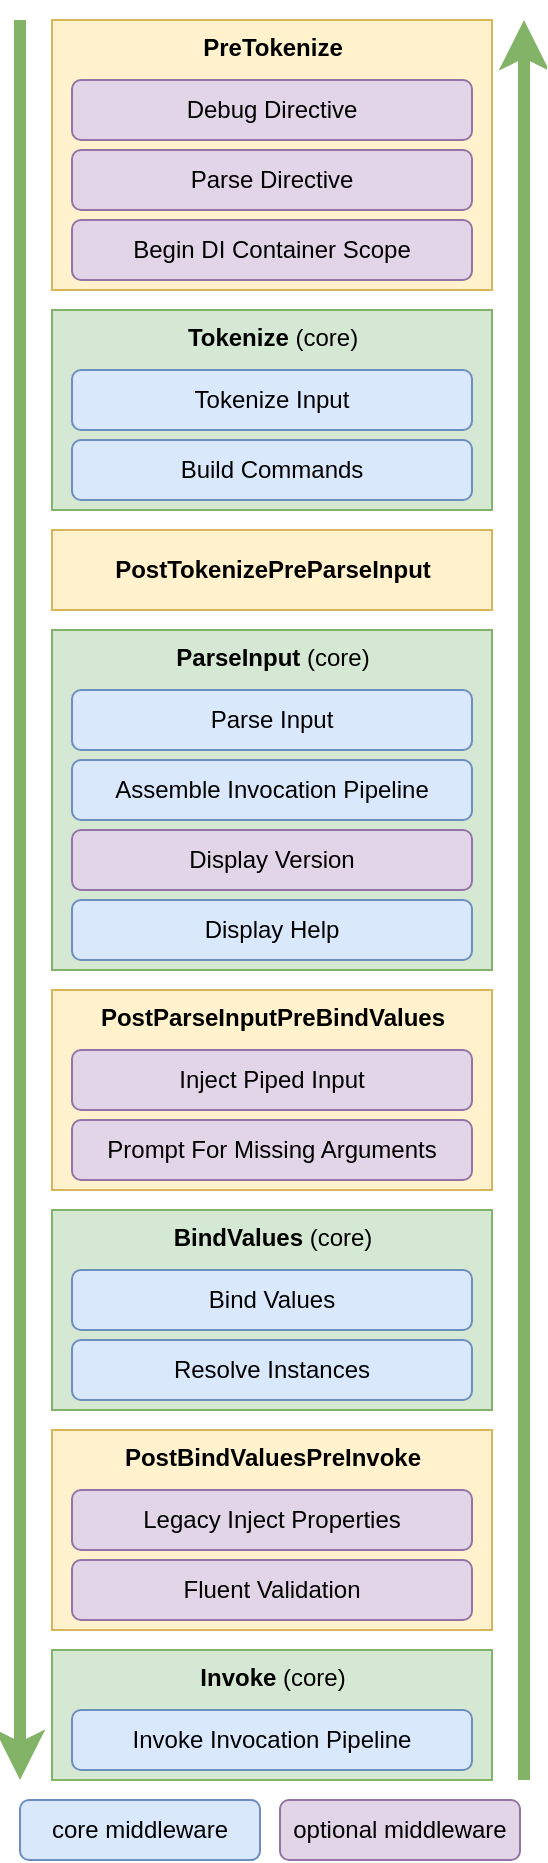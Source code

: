 <mxfile version="12.4.2" type="device" pages="1"><diagram id="MUkJvaliqNx0W5F6KU9p" name="Page-1"><mxGraphModel dx="1086" dy="816" grid="1" gridSize="10" guides="1" tooltips="1" connect="1" arrows="1" fold="1" page="1" pageScale="1" pageWidth="850" pageHeight="1100" math="0" shadow="0"><root><mxCell id="0"/><mxCell id="1" parent="0"/><mxCell id="m8puDIMzwNbcKhZ6-4UN-12" value="&lt;b&gt;PostTokenizePreParseInput&lt;/b&gt;" style="rounded=0;html=1;fillColor=#fff2cc;strokeColor=#d6b656;labelPosition=center;verticalLabelPosition=middle;align=center;verticalAlign=middle;textDirection=ltr;" parent="1" vertex="1"><mxGeometry x="26" y="265" width="220" height="40" as="geometry"/></mxCell><mxCell id="m8puDIMzwNbcKhZ6-4UN-63" value="" style="endArrow=classic;html=1;fontSize=14;strokeWidth=6;fillColor=#d5e8d4;strokeColor=#82b366;" parent="1" edge="1"><mxGeometry width="50" height="50" relative="1" as="geometry"><mxPoint x="10" y="10" as="sourcePoint"/><mxPoint x="10" y="890" as="targetPoint"/></mxGeometry></mxCell><mxCell id="m8puDIMzwNbcKhZ6-4UN-64" value="" style="endArrow=classic;html=1;fontSize=14;strokeWidth=6;fillColor=#d5e8d4;strokeColor=#82b366;" parent="1" edge="1"><mxGeometry width="50" height="50" relative="1" as="geometry"><mxPoint x="262" y="890" as="sourcePoint"/><mxPoint x="262" y="10" as="targetPoint"/></mxGeometry></mxCell><mxCell id="m8puDIMzwNbcKhZ6-4UN-80" value="" style="group" parent="1" vertex="1" connectable="0"><mxGeometry x="26" y="825" width="220" height="65" as="geometry"/></mxCell><mxCell id="m8puDIMzwNbcKhZ6-4UN-21" value="Invoke&lt;b&gt;&amp;nbsp;&lt;/b&gt;&lt;span style=&quot;font-weight: 400&quot;&gt;(core)&lt;/span&gt;" style="rounded=0;html=1;fillColor=#d5e8d4;strokeColor=#82b366;labelPosition=center;verticalLabelPosition=middle;align=center;verticalAlign=top;textDirection=ltr;fontStyle=1" parent="m8puDIMzwNbcKhZ6-4UN-80" vertex="1"><mxGeometry width="220" height="65" as="geometry"/></mxCell><mxCell id="m8puDIMzwNbcKhZ6-4UN-32" value="Invoke Invocation Pipeline" style="rounded=1;whiteSpace=wrap;html=1;fillColor=#dae8fc;strokeColor=#6c8ebf;" parent="m8puDIMzwNbcKhZ6-4UN-80" vertex="1"><mxGeometry x="10" y="30" width="200" height="30" as="geometry"/></mxCell><mxCell id="m8puDIMzwNbcKhZ6-4UN-81" value="" style="group" parent="1" vertex="1" connectable="0"><mxGeometry x="26" y="715" width="220" height="100" as="geometry"/></mxCell><mxCell id="m8puDIMzwNbcKhZ6-4UN-20" value="PostBindValuesPreInvoke" style="rounded=0;html=1;fillColor=#fff2cc;strokeColor=#d6b656;labelPosition=center;verticalLabelPosition=middle;align=center;verticalAlign=top;textDirection=ltr;fontStyle=1" parent="m8puDIMzwNbcKhZ6-4UN-81" vertex="1"><mxGeometry width="220" height="100" as="geometry"/></mxCell><mxCell id="m8puDIMzwNbcKhZ6-4UN-34" value="Legacy Inject Properties" style="rounded=1;whiteSpace=wrap;html=1;fillColor=#e1d5e7;strokeColor=#9673a6;" parent="m8puDIMzwNbcKhZ6-4UN-81" vertex="1"><mxGeometry x="10" y="30" width="200" height="30" as="geometry"/></mxCell><mxCell id="m8puDIMzwNbcKhZ6-4UN-35" value="Fluent Validation" style="rounded=1;whiteSpace=wrap;html=1;fillColor=#e1d5e7;strokeColor=#9673a6;" parent="m8puDIMzwNbcKhZ6-4UN-81" vertex="1"><mxGeometry x="10" y="65" width="200" height="30" as="geometry"/></mxCell><mxCell id="Mmhwdi_leXS9NNjoEGDS-3" value="" style="group" parent="1" vertex="1" connectable="0"><mxGeometry x="26" y="605" width="220" height="100" as="geometry"/></mxCell><mxCell id="m8puDIMzwNbcKhZ6-4UN-77" value="" style="group" parent="Mmhwdi_leXS9NNjoEGDS-3" vertex="1" connectable="0"><mxGeometry width="220" height="100" as="geometry"/></mxCell><mxCell id="m8puDIMzwNbcKhZ6-4UN-19" value="BindValues&lt;b&gt;&amp;nbsp;&lt;/b&gt;&lt;span style=&quot;font-weight: 400&quot;&gt;(core)&lt;/span&gt;" style="rounded=0;html=1;fillColor=#d5e8d4;strokeColor=#82b366;labelPosition=center;verticalLabelPosition=middle;align=center;verticalAlign=top;textDirection=ltr;fontStyle=1" parent="m8puDIMzwNbcKhZ6-4UN-77" vertex="1"><mxGeometry width="220" height="100" as="geometry"/></mxCell><mxCell id="m8puDIMzwNbcKhZ6-4UN-28" value="Bind Values" style="rounded=1;whiteSpace=wrap;html=1;fillColor=#dae8fc;strokeColor=#6c8ebf;" parent="m8puDIMzwNbcKhZ6-4UN-77" vertex="1"><mxGeometry x="10" y="30" width="200" height="30" as="geometry"/></mxCell><mxCell id="m8puDIMzwNbcKhZ6-4UN-31" value="Resolve Instances" style="rounded=1;whiteSpace=wrap;html=1;fillColor=#dae8fc;strokeColor=#6c8ebf;" parent="m8puDIMzwNbcKhZ6-4UN-77" vertex="1"><mxGeometry x="10" y="65" width="200" height="30" as="geometry"/></mxCell><mxCell id="vf5oUiUYsdCRSTAG7YvU-1" value="core middleware" style="rounded=1;whiteSpace=wrap;html=1;fillColor=#dae8fc;strokeColor=#6c8ebf;" parent="1" vertex="1"><mxGeometry x="10" y="900" width="120" height="30" as="geometry"/></mxCell><mxCell id="vf5oUiUYsdCRSTAG7YvU-2" value="optional middleware" style="rounded=1;whiteSpace=wrap;html=1;fillColor=#e1d5e7;strokeColor=#9673a6;" parent="1" vertex="1"><mxGeometry x="140" y="900" width="120" height="30" as="geometry"/></mxCell><mxCell id="vf5oUiUYsdCRSTAG7YvU-4" value="" style="group" parent="1" vertex="1" connectable="0"><mxGeometry x="26" y="10" width="220" height="135" as="geometry"/></mxCell><mxCell id="m8puDIMzwNbcKhZ6-4UN-8" value="&lt;b&gt;PreTokenize&lt;/b&gt;" style="rounded=0;html=1;fillColor=#fff2cc;strokeColor=#d6b656;labelPosition=center;verticalLabelPosition=middle;align=center;verticalAlign=top;textDirection=ltr;" parent="vf5oUiUYsdCRSTAG7YvU-4" vertex="1"><mxGeometry width="220" height="135" as="geometry"/></mxCell><mxCell id="m8puDIMzwNbcKhZ6-4UN-3" value="Parse Directive" style="rounded=1;whiteSpace=wrap;html=1;fillColor=#e1d5e7;strokeColor=#9673a6;" parent="vf5oUiUYsdCRSTAG7YvU-4" vertex="1"><mxGeometry x="10" y="65" width="200" height="30" as="geometry"/></mxCell><mxCell id="m8puDIMzwNbcKhZ6-4UN-11" value="Debug Directive" style="rounded=1;whiteSpace=wrap;html=1;fillColor=#e1d5e7;strokeColor=#9673a6;" parent="vf5oUiUYsdCRSTAG7YvU-4" vertex="1"><mxGeometry x="10" y="30" width="200" height="30" as="geometry"/></mxCell><mxCell id="vf5oUiUYsdCRSTAG7YvU-3" value="Begin DI Container Scope" style="rounded=1;whiteSpace=wrap;html=1;fillColor=#e1d5e7;strokeColor=#9673a6;" parent="vf5oUiUYsdCRSTAG7YvU-4" vertex="1"><mxGeometry x="10" y="100" width="200" height="30" as="geometry"/></mxCell><mxCell id="vf5oUiUYsdCRSTAG7YvU-5" value="" style="group" parent="1" vertex="1" connectable="0"><mxGeometry x="26" y="155" width="220" height="100" as="geometry"/></mxCell><mxCell id="m8puDIMzwNbcKhZ6-4UN-9" value="&lt;b&gt;Tokenize &lt;/b&gt;(core)" style="rounded=0;html=1;fillColor=#d5e8d4;strokeColor=#82b366;labelPosition=center;verticalLabelPosition=middle;align=center;verticalAlign=top;textDirection=ltr;" parent="vf5oUiUYsdCRSTAG7YvU-5" vertex="1"><mxGeometry width="220" height="100" as="geometry"/></mxCell><mxCell id="5aaMFw-Ap1jpOz1y1l6B-1" value="Build Commands" style="rounded=1;whiteSpace=wrap;html=1;fillColor=#dae8fc;strokeColor=#6c8ebf;" parent="vf5oUiUYsdCRSTAG7YvU-5" vertex="1"><mxGeometry x="10" y="65" width="200" height="30" as="geometry"/></mxCell><mxCell id="m8puDIMzwNbcKhZ6-4UN-22" value="Tokenize Input" style="rounded=1;whiteSpace=wrap;html=1;fillColor=#dae8fc;strokeColor=#6c8ebf;" parent="vf5oUiUYsdCRSTAG7YvU-5" vertex="1"><mxGeometry x="10" y="30" width="200" height="30" as="geometry"/></mxCell><mxCell id="vf5oUiUYsdCRSTAG7YvU-6" value="" style="group" parent="1" vertex="1" connectable="0"><mxGeometry x="26" y="315" width="220" height="170" as="geometry"/></mxCell><mxCell id="m8puDIMzwNbcKhZ6-4UN-17" value="&lt;b&gt;ParseInput&lt;/b&gt;&lt;b&gt;&amp;nbsp;&lt;/b&gt;(core)&lt;b&gt;&lt;br&gt;&lt;span style=&quot;font-family: &amp;#34;helvetica&amp;#34; , &amp;#34;arial&amp;#34; , sans-serif ; font-size: 0px&quot;&gt;%3CmxGraphModel%3E%3Croot%3E%3CmxCell%20id%3D%220%22%2F%3E%3CmxCell%20id%3D%221%22%20parent%3D%220%22%2F%3E%3CmxCell%20id%3D%222%22%20value%3D%22PostBuild%26lt%3Bbr%26gt%3BPreParseInput%22%20style%3D%22rounded%3D0%3Bhtml%3D1%3BfillColor%3D%23fff2cc%3BstrokeColor%3D%23d6b656%3BlabelPosition%3Dleft%3BverticalLabelPosition%3Dmiddle%3Balign%3Dright%3BverticalAlign%3Dmiddle%3BtextDirection%3Dltr%3B%22%20vertex%3D%221%22%20parent%3D%221%22%3E%3CmxGeometry%20x%3D%22425%22%20y%3D%22561.818%22%20width%3D%22255%22%20height%3D%2270%22%20as%3D%22geometry%22%2F%3E%3C%2FmxCell%3E%3C%2Froot%3E%3C%2FmxGraphModel%3E&lt;/span&gt;&lt;/b&gt;" style="rounded=0;html=1;fillColor=#d5e8d4;strokeColor=#82b366;labelPosition=center;verticalLabelPosition=middle;align=center;verticalAlign=top;textDirection=ltr;" parent="vf5oUiUYsdCRSTAG7YvU-6" vertex="1"><mxGeometry width="220" height="170" as="geometry"/></mxCell><mxCell id="m8puDIMzwNbcKhZ6-4UN-24" value="Parse Input" style="rounded=1;whiteSpace=wrap;html=1;fillColor=#dae8fc;strokeColor=#6c8ebf;" parent="vf5oUiUYsdCRSTAG7YvU-6" vertex="1"><mxGeometry x="10" y="30" width="200" height="30" as="geometry"/></mxCell><mxCell id="m8puDIMzwNbcKhZ6-4UN-26" value="Assemble Invocation Pipeline" style="rounded=1;whiteSpace=wrap;html=1;fillColor=#dae8fc;strokeColor=#6c8ebf;" parent="vf5oUiUYsdCRSTAG7YvU-6" vertex="1"><mxGeometry x="10" y="65" width="200" height="30" as="geometry"/></mxCell><mxCell id="m8puDIMzwNbcKhZ6-4UN-37" value="Display Version" style="rounded=1;whiteSpace=wrap;html=1;fillColor=#e1d5e7;strokeColor=#9673a6;" parent="vf5oUiUYsdCRSTAG7YvU-6" vertex="1"><mxGeometry x="10" y="100" width="200" height="30" as="geometry"/></mxCell><mxCell id="Mmhwdi_leXS9NNjoEGDS-1" value="Display Help" style="rounded=1;whiteSpace=wrap;html=1;fillColor=#dae8fc;strokeColor=#6c8ebf;" parent="vf5oUiUYsdCRSTAG7YvU-6" vertex="1"><mxGeometry x="10" y="135" width="200" height="30" as="geometry"/></mxCell><mxCell id="vf5oUiUYsdCRSTAG7YvU-7" value="" style="group" parent="1" vertex="1" connectable="0"><mxGeometry x="26" y="495" width="220" height="100" as="geometry"/></mxCell><mxCell id="m8puDIMzwNbcKhZ6-4UN-18" value="PostParseInputPreBindValues" style="rounded=0;html=1;fillColor=#fff2cc;strokeColor=#d6b656;labelPosition=center;verticalLabelPosition=middle;align=center;verticalAlign=top;textDirection=ltr;fontStyle=1" parent="vf5oUiUYsdCRSTAG7YvU-7" vertex="1"><mxGeometry width="220" height="100" as="geometry"/></mxCell><mxCell id="m8puDIMzwNbcKhZ6-4UN-39" value="Inject Piped Input" style="rounded=1;whiteSpace=wrap;html=1;fillColor=#e1d5e7;strokeColor=#9673a6;" parent="vf5oUiUYsdCRSTAG7YvU-7" vertex="1"><mxGeometry x="10" y="30" width="200" height="30" as="geometry"/></mxCell><mxCell id="m8puDIMzwNbcKhZ6-4UN-36" value="Prompt For Missing Arguments" style="rounded=1;whiteSpace=wrap;html=1;fillColor=#e1d5e7;strokeColor=#9673a6;" parent="vf5oUiUYsdCRSTAG7YvU-7" vertex="1"><mxGeometry x="10" y="65" width="200" height="30" as="geometry"/></mxCell></root></mxGraphModel></diagram></mxfile>